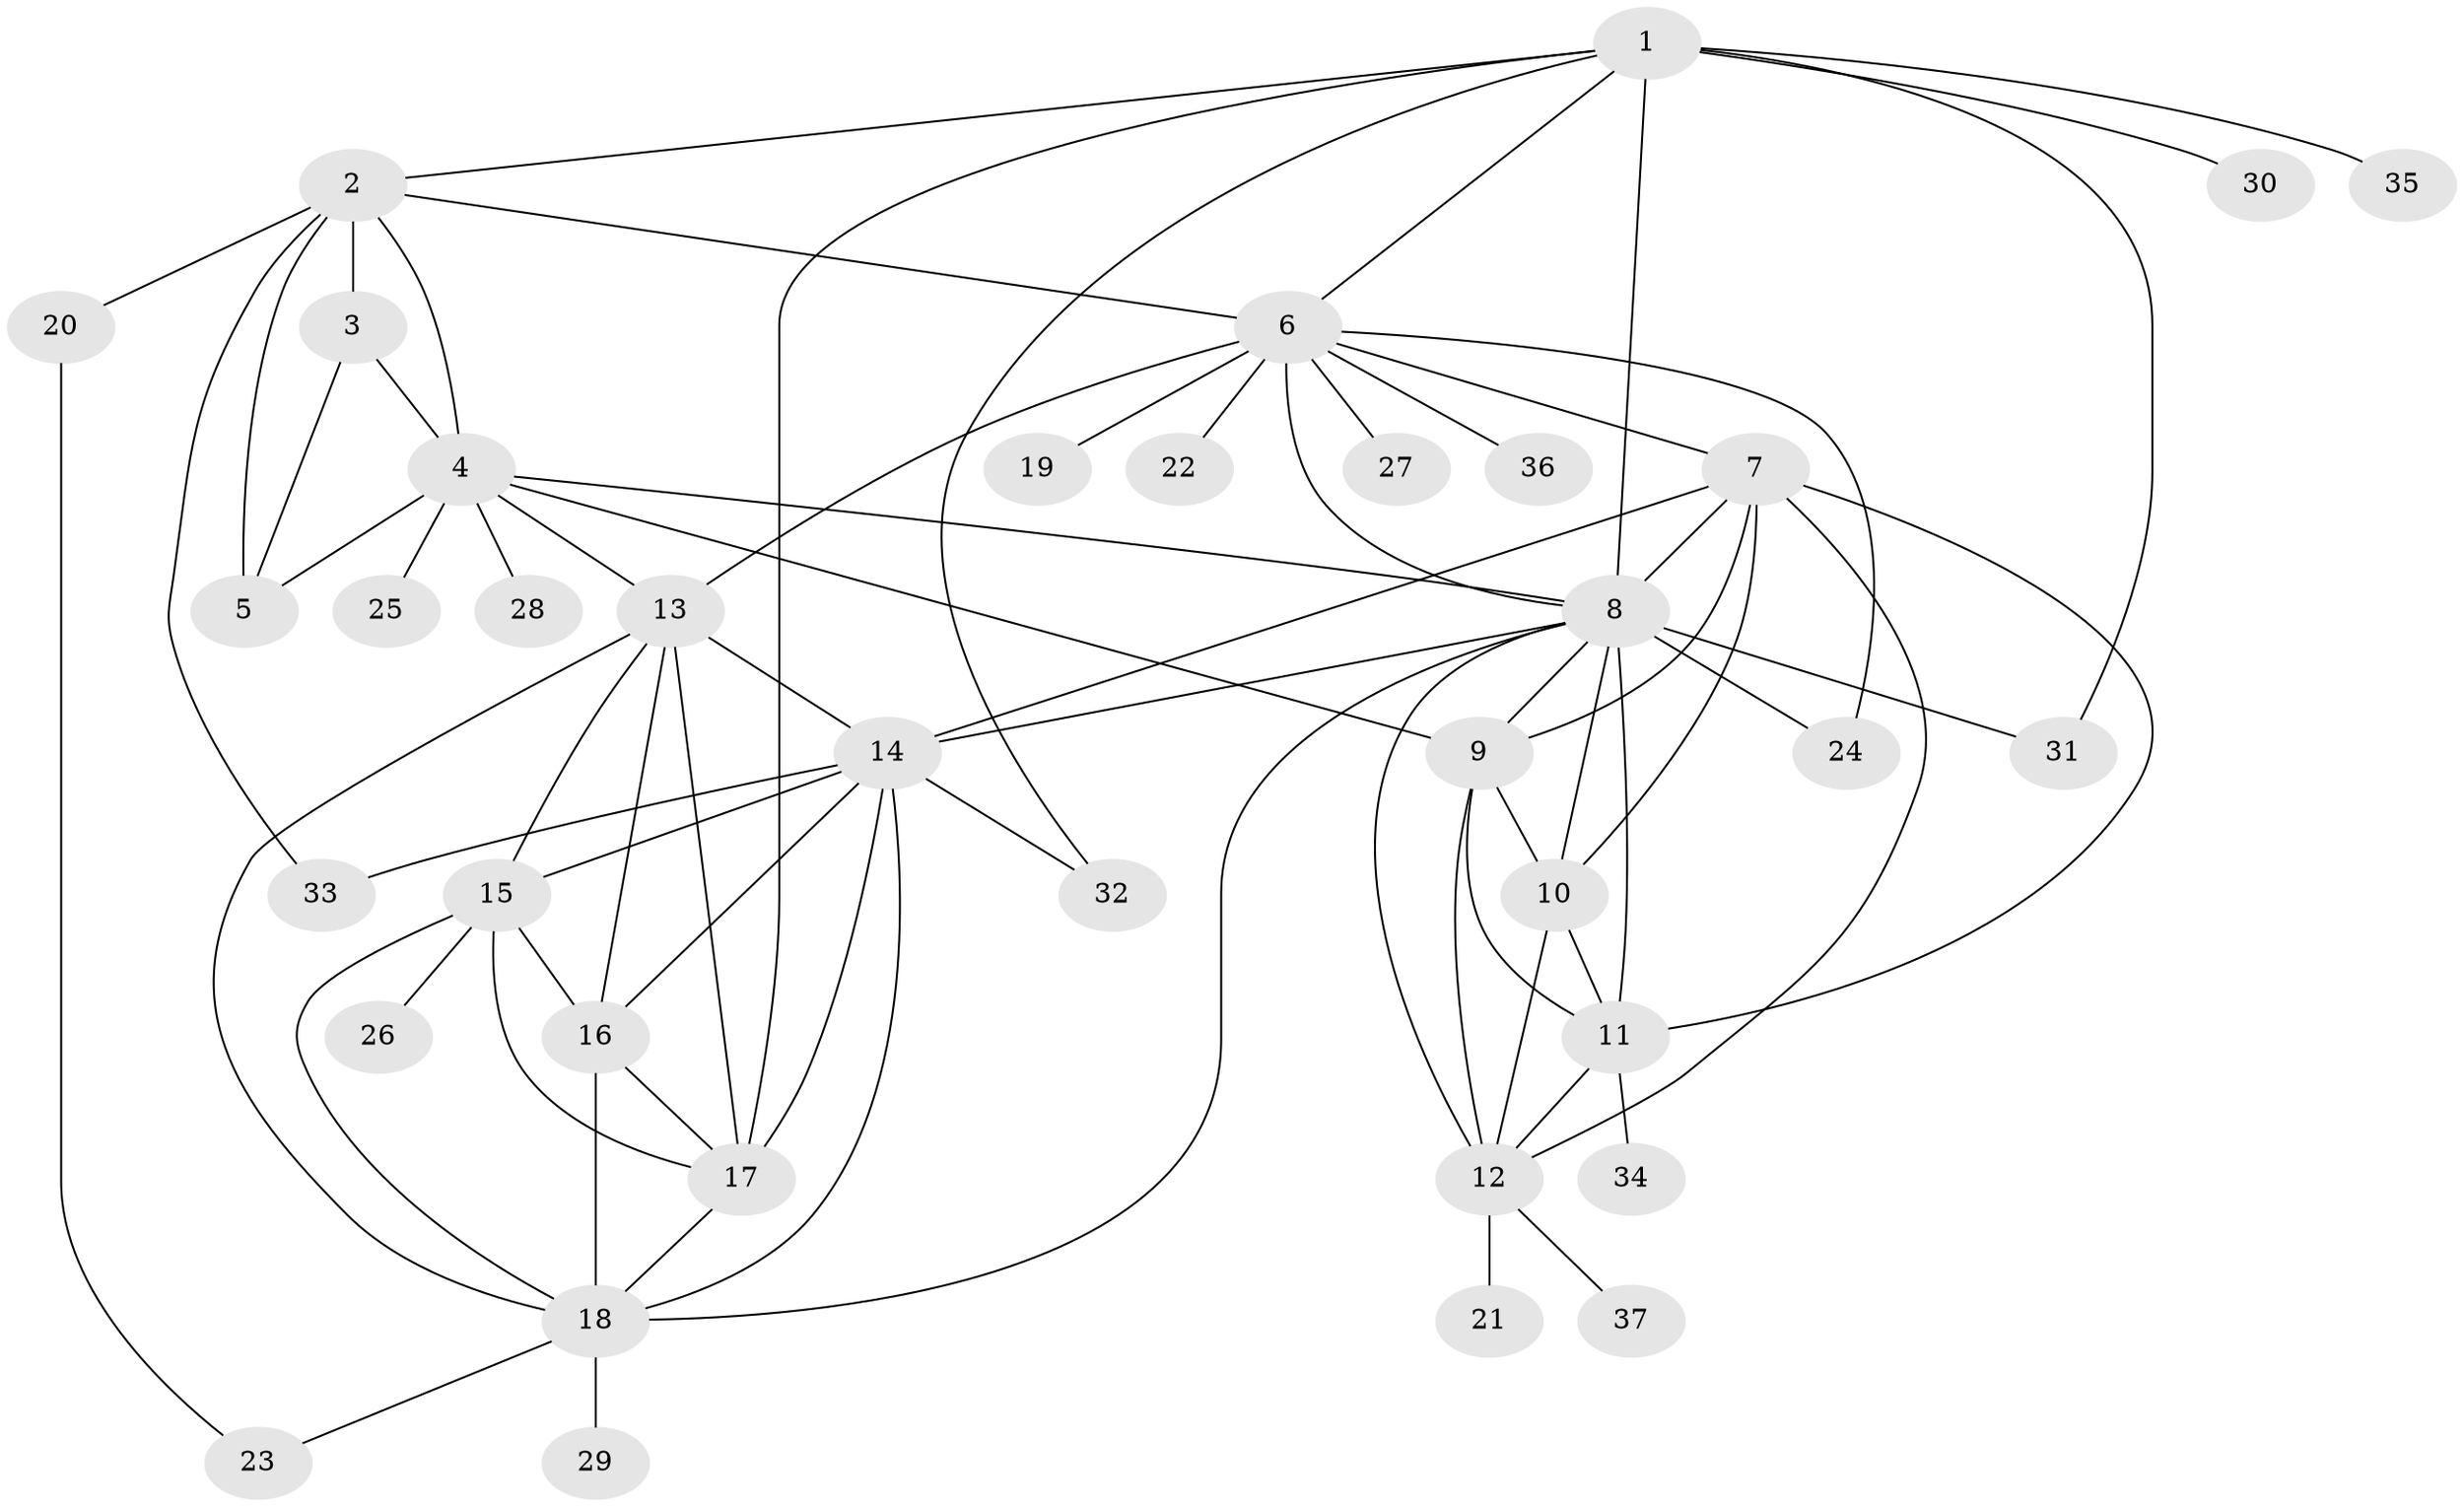 // original degree distribution, {6: 0.03278688524590164, 7: 0.09836065573770492, 9: 0.03278688524590164, 16: 0.00819672131147541, 10: 0.02459016393442623, 14: 0.00819672131147541, 12: 0.02459016393442623, 8: 0.00819672131147541, 11: 0.00819672131147541, 1: 0.5655737704918032, 3: 0.03278688524590164, 2: 0.1557377049180328}
// Generated by graph-tools (version 1.1) at 2025/52/03/04/25 22:52:22]
// undirected, 37 vertices, 74 edges
graph export_dot {
  node [color=gray90,style=filled];
  1;
  2;
  3;
  4;
  5;
  6;
  7;
  8;
  9;
  10;
  11;
  12;
  13;
  14;
  15;
  16;
  17;
  18;
  19;
  20;
  21;
  22;
  23;
  24;
  25;
  26;
  27;
  28;
  29;
  30;
  31;
  32;
  33;
  34;
  35;
  36;
  37;
  1 -- 2 [weight=2.0];
  1 -- 6 [weight=1.0];
  1 -- 8 [weight=9.0];
  1 -- 17 [weight=3.0];
  1 -- 30 [weight=1.0];
  1 -- 31 [weight=1.0];
  1 -- 32 [weight=1.0];
  1 -- 35 [weight=1.0];
  2 -- 3 [weight=3.0];
  2 -- 4 [weight=3.0];
  2 -- 5 [weight=3.0];
  2 -- 6 [weight=1.0];
  2 -- 20 [weight=3.0];
  2 -- 33 [weight=1.0];
  3 -- 4 [weight=1.0];
  3 -- 5 [weight=1.0];
  4 -- 5 [weight=1.0];
  4 -- 8 [weight=2.0];
  4 -- 9 [weight=1.0];
  4 -- 13 [weight=1.0];
  4 -- 25 [weight=1.0];
  4 -- 28 [weight=1.0];
  6 -- 7 [weight=1.0];
  6 -- 8 [weight=1.0];
  6 -- 13 [weight=1.0];
  6 -- 19 [weight=3.0];
  6 -- 22 [weight=2.0];
  6 -- 24 [weight=1.0];
  6 -- 27 [weight=3.0];
  6 -- 36 [weight=1.0];
  7 -- 8 [weight=1.0];
  7 -- 9 [weight=1.0];
  7 -- 10 [weight=1.0];
  7 -- 11 [weight=1.0];
  7 -- 12 [weight=1.0];
  7 -- 14 [weight=1.0];
  8 -- 9 [weight=1.0];
  8 -- 10 [weight=1.0];
  8 -- 11 [weight=1.0];
  8 -- 12 [weight=1.0];
  8 -- 14 [weight=1.0];
  8 -- 18 [weight=1.0];
  8 -- 24 [weight=1.0];
  8 -- 31 [weight=1.0];
  9 -- 10 [weight=7.0];
  9 -- 11 [weight=1.0];
  9 -- 12 [weight=1.0];
  10 -- 11 [weight=1.0];
  10 -- 12 [weight=1.0];
  11 -- 12 [weight=1.0];
  11 -- 34 [weight=1.0];
  12 -- 21 [weight=5.0];
  12 -- 37 [weight=1.0];
  13 -- 14 [weight=1.0];
  13 -- 15 [weight=1.0];
  13 -- 16 [weight=1.0];
  13 -- 17 [weight=1.0];
  13 -- 18 [weight=1.0];
  14 -- 15 [weight=1.0];
  14 -- 16 [weight=1.0];
  14 -- 17 [weight=1.0];
  14 -- 18 [weight=1.0];
  14 -- 32 [weight=1.0];
  14 -- 33 [weight=1.0];
  15 -- 16 [weight=1.0];
  15 -- 17 [weight=1.0];
  15 -- 18 [weight=1.0];
  15 -- 26 [weight=1.0];
  16 -- 17 [weight=1.0];
  16 -- 18 [weight=1.0];
  17 -- 18 [weight=1.0];
  18 -- 23 [weight=1.0];
  18 -- 29 [weight=1.0];
  20 -- 23 [weight=1.0];
}
